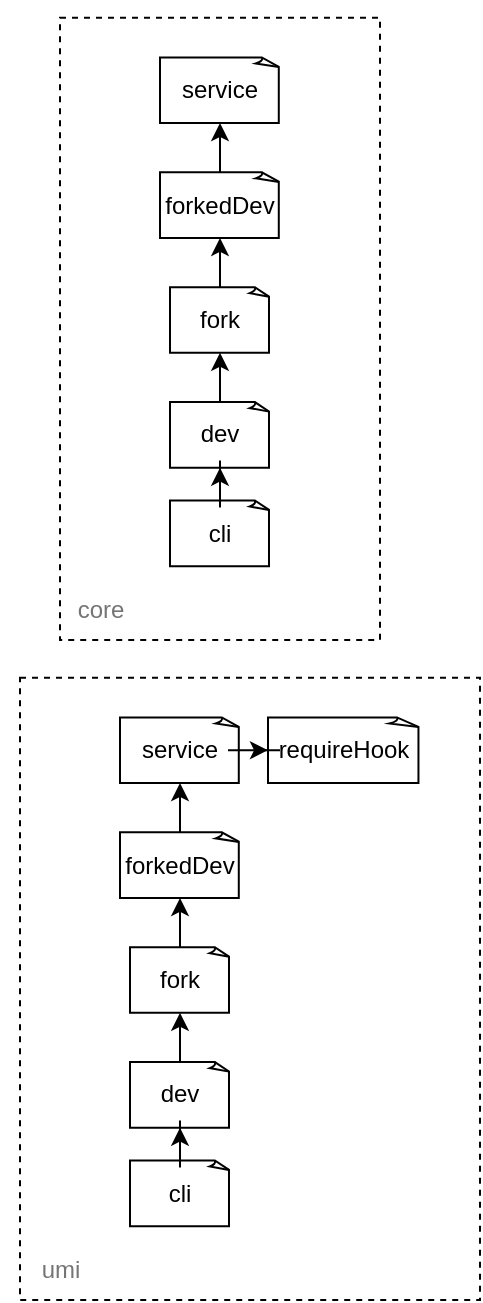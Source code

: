 <mxfile version="21.3.4" type="github">
  <diagram name="第 1 页" id="WZWeo2rAm-pOlNrmYiAx">
    <mxGraphModel dx="1728" dy="938" grid="1" gridSize="10" guides="1" tooltips="1" connect="1" arrows="1" fold="1" page="1" pageScale="1" pageWidth="827" pageHeight="1169" math="0" shadow="0">
      <root>
        <mxCell id="0" />
        <mxCell id="1" parent="0" />
        <mxCell id="DAIiwVBBV0m2Z-EgMFDD-12" value="" style="group;dashed=1;" vertex="1" connectable="0" parent="1">
          <mxGeometry x="230" y="530" width="240" height="320" as="geometry" />
        </mxCell>
        <mxCell id="DAIiwVBBV0m2Z-EgMFDD-11" value="" style="verticalLabelPosition=bottom;verticalAlign=top;html=1;shape=mxgraph.basic.rect;fillColor2=none;strokeWidth=1;size=30;indent=5;dashed=1;" vertex="1" parent="DAIiwVBBV0m2Z-EgMFDD-12">
          <mxGeometry x="10" y="8.89" width="230" height="311.11" as="geometry" />
        </mxCell>
        <mxCell id="DAIiwVBBV0m2Z-EgMFDD-1" value="cli" style="whiteSpace=wrap;html=1;shape=mxgraph.basic.document" vertex="1" parent="DAIiwVBBV0m2Z-EgMFDD-12">
          <mxGeometry x="65" y="250.256" width="50" height="32.821" as="geometry" />
        </mxCell>
        <mxCell id="DAIiwVBBV0m2Z-EgMFDD-2" value="dev" style="whiteSpace=wrap;html=1;shape=mxgraph.basic.document" vertex="1" parent="DAIiwVBBV0m2Z-EgMFDD-12">
          <mxGeometry x="65" y="201.026" width="50" height="32.821" as="geometry" />
        </mxCell>
        <mxCell id="DAIiwVBBV0m2Z-EgMFDD-3" value="" style="edgeStyle=orthogonalEdgeStyle;rounded=0;orthogonalLoop=1;jettySize=auto;html=1;" edge="1" parent="DAIiwVBBV0m2Z-EgMFDD-12" source="DAIiwVBBV0m2Z-EgMFDD-1" target="DAIiwVBBV0m2Z-EgMFDD-2">
          <mxGeometry relative="1" as="geometry" />
        </mxCell>
        <mxCell id="DAIiwVBBV0m2Z-EgMFDD-4" value="fork" style="whiteSpace=wrap;html=1;shape=mxgraph.basic.document" vertex="1" parent="DAIiwVBBV0m2Z-EgMFDD-12">
          <mxGeometry x="65" y="143.59" width="50" height="32.821" as="geometry" />
        </mxCell>
        <mxCell id="DAIiwVBBV0m2Z-EgMFDD-5" value="" style="edgeStyle=orthogonalEdgeStyle;rounded=0;orthogonalLoop=1;jettySize=auto;html=1;" edge="1" parent="DAIiwVBBV0m2Z-EgMFDD-12" source="DAIiwVBBV0m2Z-EgMFDD-2" target="DAIiwVBBV0m2Z-EgMFDD-4">
          <mxGeometry relative="1" as="geometry" />
        </mxCell>
        <mxCell id="DAIiwVBBV0m2Z-EgMFDD-6" value="forkedDev" style="whiteSpace=wrap;html=1;shape=mxgraph.basic.document" vertex="1" parent="DAIiwVBBV0m2Z-EgMFDD-12">
          <mxGeometry x="60" y="86.154" width="60" height="32.821" as="geometry" />
        </mxCell>
        <mxCell id="DAIiwVBBV0m2Z-EgMFDD-7" value="" style="edgeStyle=orthogonalEdgeStyle;rounded=0;orthogonalLoop=1;jettySize=auto;html=1;" edge="1" parent="DAIiwVBBV0m2Z-EgMFDD-12" source="DAIiwVBBV0m2Z-EgMFDD-4" target="DAIiwVBBV0m2Z-EgMFDD-6">
          <mxGeometry relative="1" as="geometry" />
        </mxCell>
        <mxCell id="DAIiwVBBV0m2Z-EgMFDD-8" value="service" style="whiteSpace=wrap;html=1;shape=mxgraph.basic.document" vertex="1" parent="DAIiwVBBV0m2Z-EgMFDD-12">
          <mxGeometry x="60" y="28.718" width="60" height="32.821" as="geometry" />
        </mxCell>
        <mxCell id="DAIiwVBBV0m2Z-EgMFDD-9" value="" style="edgeStyle=orthogonalEdgeStyle;rounded=0;orthogonalLoop=1;jettySize=auto;html=1;" edge="1" parent="DAIiwVBBV0m2Z-EgMFDD-12" source="DAIiwVBBV0m2Z-EgMFDD-6" target="DAIiwVBBV0m2Z-EgMFDD-8">
          <mxGeometry relative="1" as="geometry" />
        </mxCell>
        <mxCell id="DAIiwVBBV0m2Z-EgMFDD-16" value="umi" style="text;html=1;align=center;verticalAlign=middle;resizable=0;points=[];autosize=1;strokeColor=none;fillColor=none;fontColor=#757575;" vertex="1" parent="DAIiwVBBV0m2Z-EgMFDD-12">
          <mxGeometry x="10" y="290" width="40" height="30" as="geometry" />
        </mxCell>
        <mxCell id="DAIiwVBBV0m2Z-EgMFDD-32" value="requireHook" style="whiteSpace=wrap;html=1;shape=mxgraph.basic.document" vertex="1" parent="DAIiwVBBV0m2Z-EgMFDD-12">
          <mxGeometry x="134" y="28.72" width="76" height="32.82" as="geometry" />
        </mxCell>
        <mxCell id="DAIiwVBBV0m2Z-EgMFDD-33" value="" style="edgeStyle=orthogonalEdgeStyle;rounded=0;orthogonalLoop=1;jettySize=auto;html=1;" edge="1" parent="DAIiwVBBV0m2Z-EgMFDD-12" source="DAIiwVBBV0m2Z-EgMFDD-8" target="DAIiwVBBV0m2Z-EgMFDD-32">
          <mxGeometry relative="1" as="geometry" />
        </mxCell>
        <mxCell id="DAIiwVBBV0m2Z-EgMFDD-19" value="" style="group;dashed=1;" vertex="1" connectable="0" parent="1">
          <mxGeometry x="250" y="200" width="180" height="320" as="geometry" />
        </mxCell>
        <mxCell id="DAIiwVBBV0m2Z-EgMFDD-20" value="" style="verticalLabelPosition=bottom;verticalAlign=top;html=1;shape=mxgraph.basic.rect;fillColor2=none;strokeWidth=1;size=30;indent=5;dashed=1;" vertex="1" parent="DAIiwVBBV0m2Z-EgMFDD-19">
          <mxGeometry x="10" y="8.889" width="160" height="311.111" as="geometry" />
        </mxCell>
        <mxCell id="DAIiwVBBV0m2Z-EgMFDD-21" value="cli" style="whiteSpace=wrap;html=1;shape=mxgraph.basic.document" vertex="1" parent="DAIiwVBBV0m2Z-EgMFDD-19">
          <mxGeometry x="65" y="250.256" width="50" height="32.821" as="geometry" />
        </mxCell>
        <mxCell id="DAIiwVBBV0m2Z-EgMFDD-22" value="dev" style="whiteSpace=wrap;html=1;shape=mxgraph.basic.document" vertex="1" parent="DAIiwVBBV0m2Z-EgMFDD-19">
          <mxGeometry x="65" y="201.026" width="50" height="32.821" as="geometry" />
        </mxCell>
        <mxCell id="DAIiwVBBV0m2Z-EgMFDD-23" value="" style="edgeStyle=orthogonalEdgeStyle;rounded=0;orthogonalLoop=1;jettySize=auto;html=1;" edge="1" parent="DAIiwVBBV0m2Z-EgMFDD-19" source="DAIiwVBBV0m2Z-EgMFDD-21" target="DAIiwVBBV0m2Z-EgMFDD-22">
          <mxGeometry relative="1" as="geometry" />
        </mxCell>
        <mxCell id="DAIiwVBBV0m2Z-EgMFDD-24" value="fork" style="whiteSpace=wrap;html=1;shape=mxgraph.basic.document" vertex="1" parent="DAIiwVBBV0m2Z-EgMFDD-19">
          <mxGeometry x="65" y="143.59" width="50" height="32.821" as="geometry" />
        </mxCell>
        <mxCell id="DAIiwVBBV0m2Z-EgMFDD-25" value="" style="edgeStyle=orthogonalEdgeStyle;rounded=0;orthogonalLoop=1;jettySize=auto;html=1;" edge="1" parent="DAIiwVBBV0m2Z-EgMFDD-19" source="DAIiwVBBV0m2Z-EgMFDD-22" target="DAIiwVBBV0m2Z-EgMFDD-24">
          <mxGeometry relative="1" as="geometry" />
        </mxCell>
        <mxCell id="DAIiwVBBV0m2Z-EgMFDD-26" value="forkedDev" style="whiteSpace=wrap;html=1;shape=mxgraph.basic.document" vertex="1" parent="DAIiwVBBV0m2Z-EgMFDD-19">
          <mxGeometry x="60" y="86.154" width="60" height="32.821" as="geometry" />
        </mxCell>
        <mxCell id="DAIiwVBBV0m2Z-EgMFDD-27" value="" style="edgeStyle=orthogonalEdgeStyle;rounded=0;orthogonalLoop=1;jettySize=auto;html=1;" edge="1" parent="DAIiwVBBV0m2Z-EgMFDD-19" source="DAIiwVBBV0m2Z-EgMFDD-24" target="DAIiwVBBV0m2Z-EgMFDD-26">
          <mxGeometry relative="1" as="geometry" />
        </mxCell>
        <mxCell id="DAIiwVBBV0m2Z-EgMFDD-28" value="service" style="whiteSpace=wrap;html=1;shape=mxgraph.basic.document" vertex="1" parent="DAIiwVBBV0m2Z-EgMFDD-19">
          <mxGeometry x="60" y="28.718" width="60" height="32.821" as="geometry" />
        </mxCell>
        <mxCell id="DAIiwVBBV0m2Z-EgMFDD-29" value="" style="edgeStyle=orthogonalEdgeStyle;rounded=0;orthogonalLoop=1;jettySize=auto;html=1;" edge="1" parent="DAIiwVBBV0m2Z-EgMFDD-19" source="DAIiwVBBV0m2Z-EgMFDD-26" target="DAIiwVBBV0m2Z-EgMFDD-28">
          <mxGeometry relative="1" as="geometry" />
        </mxCell>
        <mxCell id="DAIiwVBBV0m2Z-EgMFDD-30" value="core" style="text;html=1;align=center;verticalAlign=middle;resizable=0;points=[];autosize=1;strokeColor=none;fillColor=none;fontColor=#757575;" vertex="1" parent="DAIiwVBBV0m2Z-EgMFDD-19">
          <mxGeometry x="5" y="290" width="50" height="30" as="geometry" />
        </mxCell>
      </root>
    </mxGraphModel>
  </diagram>
</mxfile>
